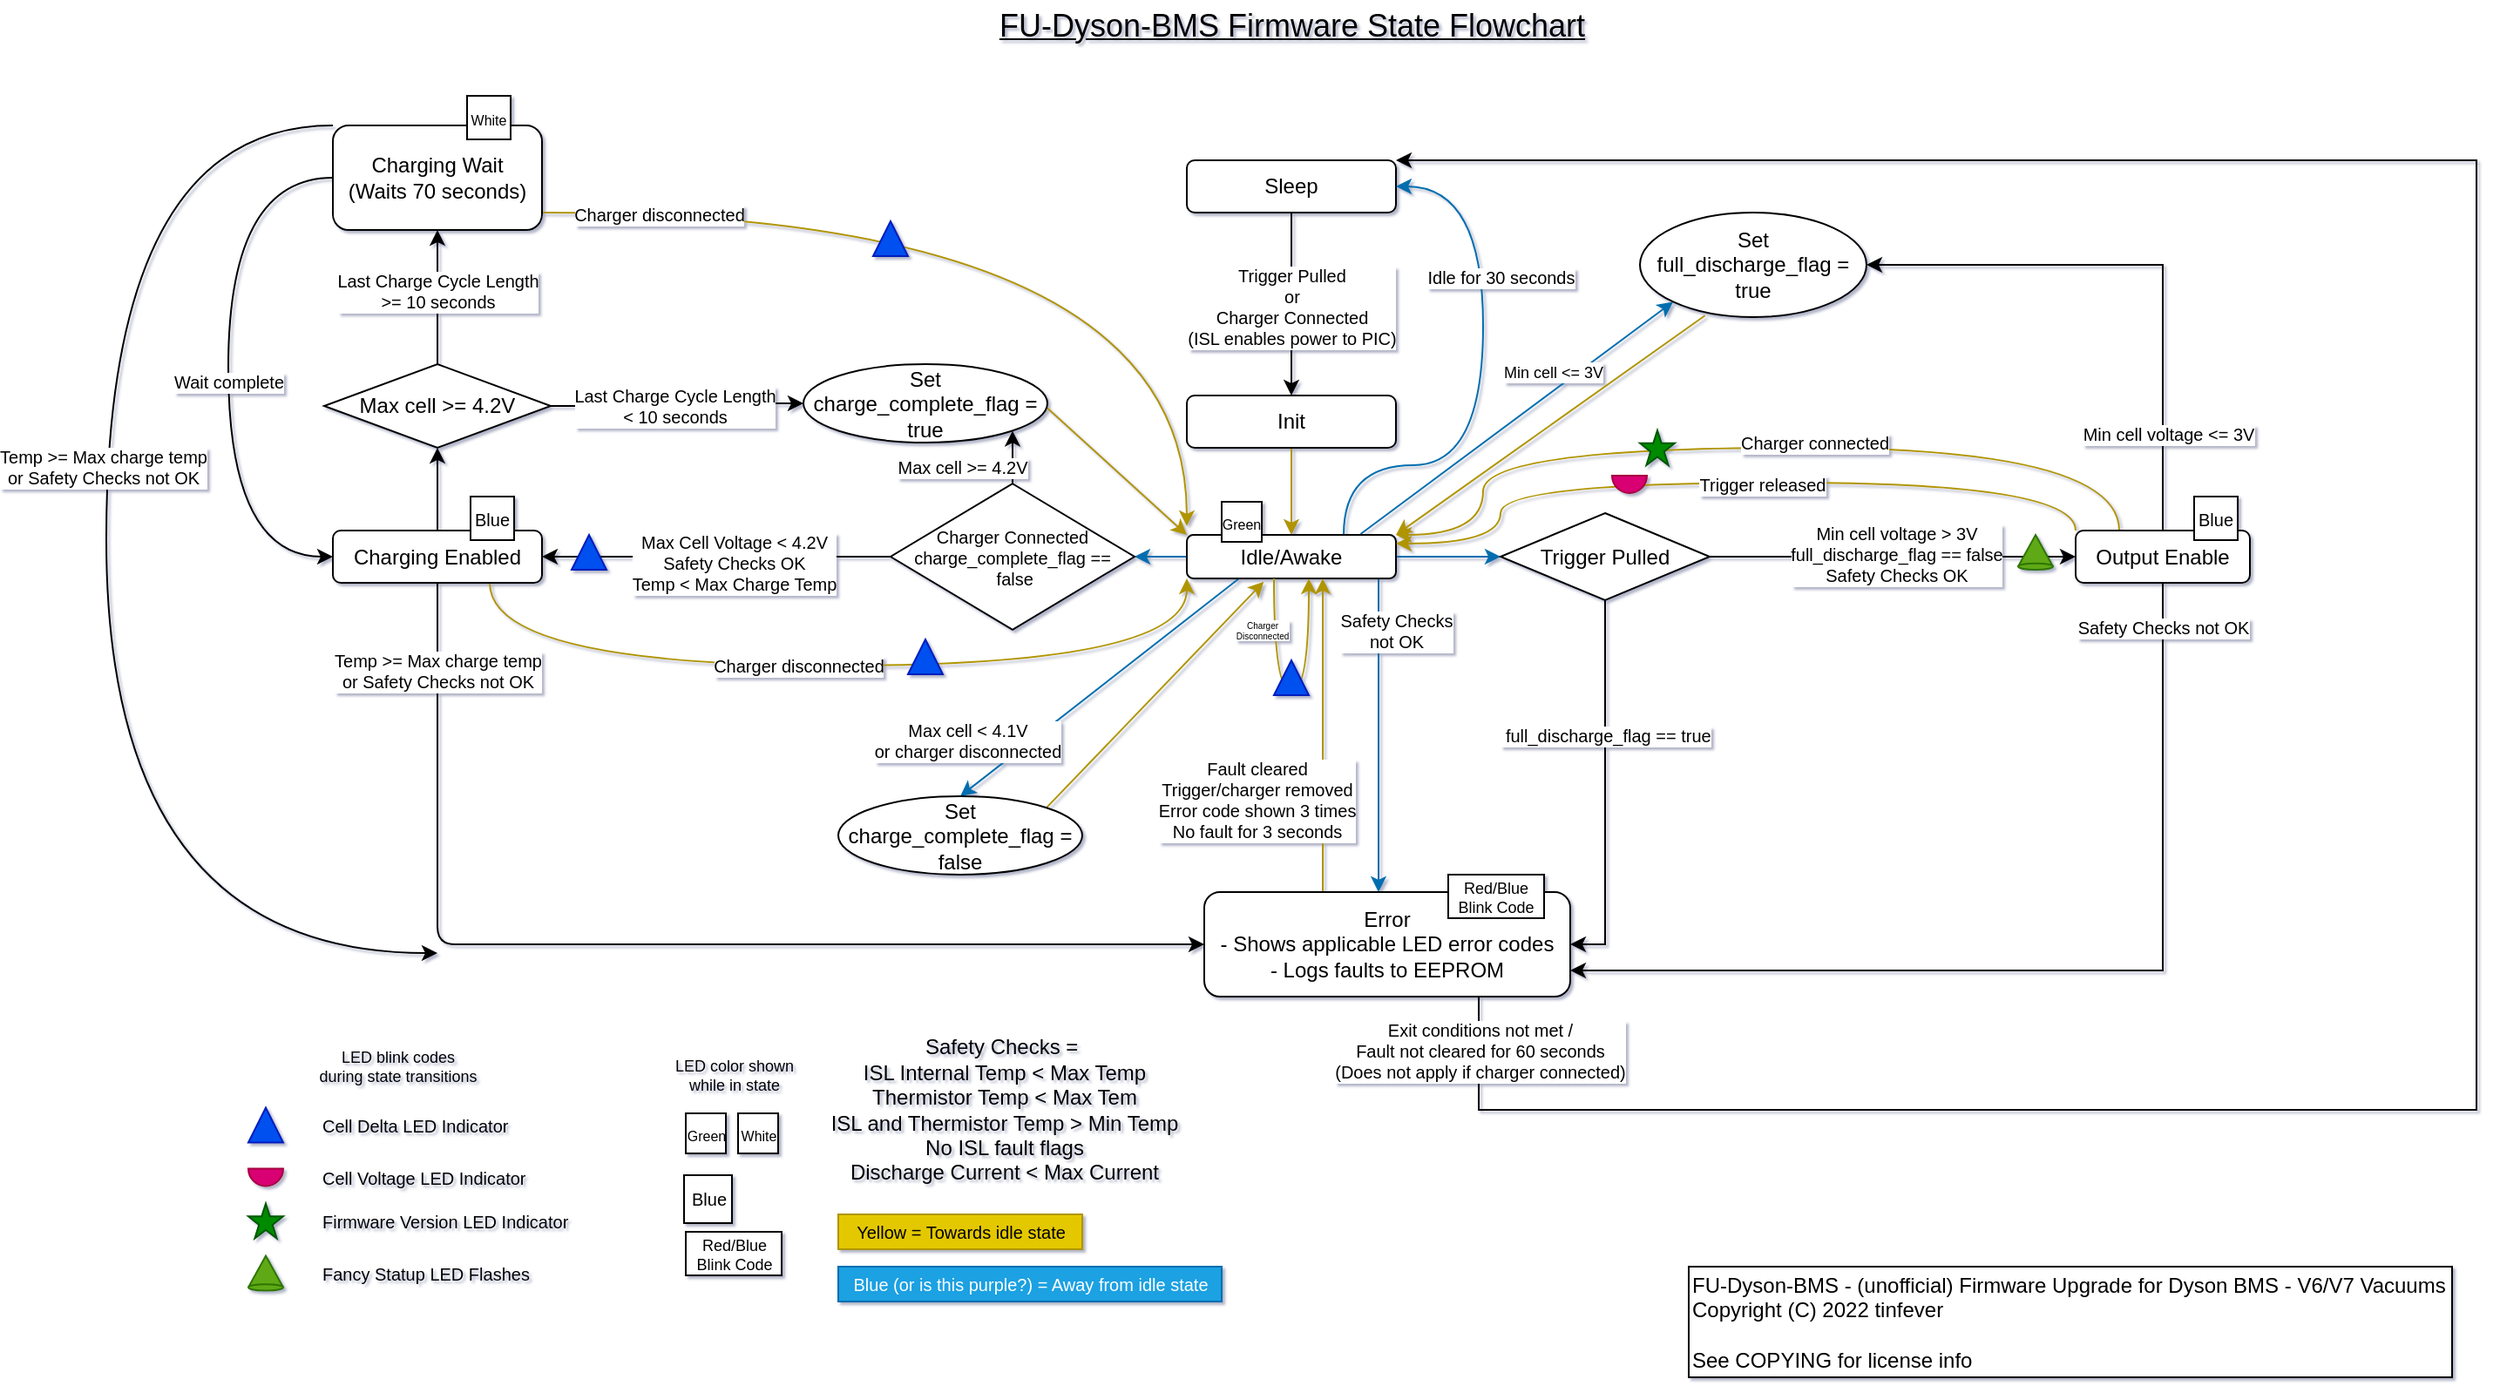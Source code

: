 <mxfile version="17.2.4" type="device"><diagram name="Page-1" id="74e2e168-ea6b-b213-b513-2b3c1d86103e"><mxGraphModel dx="652" dy="1408" grid="1" gridSize="10" guides="1" tooltips="1" connect="1" arrows="1" fold="1" page="1" pageScale="1" pageWidth="1100" pageHeight="850" background="none" math="0" shadow="1"><root><mxCell id="0"/><mxCell id="1" parent="0"/><mxCell id="6VzZ-lasgibqU1TQcuC9-6" style="edgeStyle=orthogonalEdgeStyle;rounded=0;orthogonalLoop=1;jettySize=auto;html=1;exitX=0.5;exitY=1;exitDx=0;exitDy=0;entryX=0.5;entryY=0;entryDx=0;entryDy=0;" parent="1" source="6VzZ-lasgibqU1TQcuC9-3" target="6VzZ-lasgibqU1TQcuC9-4" edge="1"><mxGeometry relative="1" as="geometry"/></mxCell><mxCell id="6VzZ-lasgibqU1TQcuC9-7" value="&lt;span style=&quot;font-size: 10px;&quot;&gt;Trigger Pulled&lt;/span&gt;&lt;br style=&quot;font-size: 10px;&quot;&gt;&lt;span style=&quot;font-size: 10px;&quot;&gt;or&lt;/span&gt;&lt;br style=&quot;font-size: 10px;&quot;&gt;&lt;span style=&quot;font-size: 10px;&quot;&gt;Charger Connected&lt;br style=&quot;font-size: 10px;&quot;&gt;(ISL enables power to PIC)&lt;br style=&quot;font-size: 10px;&quot;&gt;&lt;/span&gt;" style="edgeLabel;html=1;align=center;verticalAlign=middle;resizable=0;points=[];fontSize=10;" parent="6VzZ-lasgibqU1TQcuC9-6" vertex="1" connectable="0"><mxGeometry x="-0.215" y="-1" relative="1" as="geometry"><mxPoint x="1" y="13" as="offset"/></mxGeometry></mxCell><mxCell id="6VzZ-lasgibqU1TQcuC9-3" value="Sleep" style="rounded=1;whiteSpace=wrap;html=1;" parent="1" vertex="1"><mxGeometry x="1792" y="144" width="120" height="30" as="geometry"/></mxCell><mxCell id="6VzZ-lasgibqU1TQcuC9-8" style="edgeStyle=orthogonalEdgeStyle;rounded=0;orthogonalLoop=1;jettySize=auto;html=1;exitX=0.5;exitY=1;exitDx=0;exitDy=0;entryX=0.5;entryY=0;entryDx=0;entryDy=0;fillColor=#e3c800;strokeColor=#B09500;" parent="1" source="6VzZ-lasgibqU1TQcuC9-4" target="6VzZ-lasgibqU1TQcuC9-5" edge="1"><mxGeometry relative="1" as="geometry"/></mxCell><mxCell id="6VzZ-lasgibqU1TQcuC9-4" value="Init" style="rounded=1;whiteSpace=wrap;html=1;" parent="1" vertex="1"><mxGeometry x="1792" y="279" width="120" height="30" as="geometry"/></mxCell><mxCell id="6VzZ-lasgibqU1TQcuC9-10" style="edgeStyle=orthogonalEdgeStyle;rounded=0;orthogonalLoop=1;jettySize=auto;html=1;exitX=1;exitY=0.5;exitDx=0;exitDy=0;entryX=0;entryY=0.5;entryDx=0;entryDy=0;fillColor=#1ba1e2;strokeColor=#006EAF;" parent="1" source="6VzZ-lasgibqU1TQcuC9-5" target="6VzZ-lasgibqU1TQcuC9-9" edge="1"><mxGeometry relative="1" as="geometry"/></mxCell><mxCell id="6VzZ-lasgibqU1TQcuC9-22" style="edgeStyle=orthogonalEdgeStyle;rounded=0;orthogonalLoop=1;jettySize=auto;html=1;fillColor=#1ba1e2;strokeColor=#006EAF;" parent="1" source="6VzZ-lasgibqU1TQcuC9-5" target="6VzZ-lasgibqU1TQcuC9-13" edge="1"><mxGeometry relative="1" as="geometry"><Array as="points"><mxPoint x="1902" y="404"/><mxPoint x="1902" y="404"/></Array></mxGeometry></mxCell><mxCell id="6VzZ-lasgibqU1TQcuC9-23" value="Safety Checks&lt;br&gt;not OK" style="edgeLabel;html=1;align=center;verticalAlign=middle;resizable=0;points=[];fontSize=10;" parent="6VzZ-lasgibqU1TQcuC9-22" vertex="1" connectable="0"><mxGeometry x="-0.089" y="-2" relative="1" as="geometry"><mxPoint x="12" y="-52" as="offset"/></mxGeometry></mxCell><mxCell id="6VzZ-lasgibqU1TQcuC9-26" style="edgeStyle=orthogonalEdgeStyle;rounded=0;orthogonalLoop=1;jettySize=auto;html=1;exitX=0;exitY=0.5;exitDx=0;exitDy=0;entryX=1;entryY=0.5;entryDx=0;entryDy=0;fillColor=#1ba1e2;strokeColor=#006EAF;" parent="1" source="6VzZ-lasgibqU1TQcuC9-5" target="6VzZ-lasgibqU1TQcuC9-25" edge="1"><mxGeometry relative="1" as="geometry"/></mxCell><mxCell id="6VzZ-lasgibqU1TQcuC9-29" style="edgeStyle=orthogonalEdgeStyle;orthogonalLoop=1;jettySize=auto;html=1;exitX=0.75;exitY=0;exitDx=0;exitDy=0;entryX=1;entryY=0.5;entryDx=0;entryDy=0;curved=1;fillColor=#1ba1e2;strokeColor=#006EAF;" parent="1" source="6VzZ-lasgibqU1TQcuC9-5" target="6VzZ-lasgibqU1TQcuC9-3" edge="1"><mxGeometry relative="1" as="geometry"><Array as="points"><mxPoint x="1882" y="319"/><mxPoint x="1962" y="319"/><mxPoint x="1962" y="159"/></Array></mxGeometry></mxCell><mxCell id="6VzZ-lasgibqU1TQcuC9-35" value="Idle for 30 seconds" style="edgeLabel;html=1;align=center;verticalAlign=middle;resizable=0;points=[];fontSize=10;" parent="6VzZ-lasgibqU1TQcuC9-29" vertex="1" connectable="0"><mxGeometry x="-0.098" y="2" relative="1" as="geometry"><mxPoint x="12" y="-79" as="offset"/></mxGeometry></mxCell><mxCell id="6VzZ-lasgibqU1TQcuC9-36" style="orthogonalLoop=1;jettySize=auto;html=1;fontSize=10;rounded=0;exitX=0.25;exitY=1;exitDx=0;exitDy=0;entryX=0.5;entryY=0;entryDx=0;entryDy=0;fillColor=#1ba1e2;strokeColor=#006EAF;" parent="1" source="6VzZ-lasgibqU1TQcuC9-5" target="6VzZ-lasgibqU1TQcuC9-44" edge="1"><mxGeometry relative="1" as="geometry"><mxPoint x="1602" y="584" as="targetPoint"/></mxGeometry></mxCell><mxCell id="6VzZ-lasgibqU1TQcuC9-38" value="Max cell &amp;lt; 4.1V&lt;br&gt;or charger disconnected" style="edgeLabel;html=1;align=center;verticalAlign=middle;resizable=0;points=[];fontSize=10;rotation=0;" parent="6VzZ-lasgibqU1TQcuC9-36" vertex="1" connectable="0"><mxGeometry x="-0.63" y="-1" relative="1" as="geometry"><mxPoint x="-126" y="70" as="offset"/></mxGeometry></mxCell><mxCell id="6VzZ-lasgibqU1TQcuC9-40" style="orthogonalLoop=1;jettySize=auto;html=1;fontSize=12;exitX=0.831;exitY=-0.02;exitDx=0;exitDy=0;entryX=0;entryY=1;entryDx=0;entryDy=0;exitPerimeter=0;fillColor=#1ba1e2;strokeColor=#006EAF;" parent="1" source="6VzZ-lasgibqU1TQcuC9-5" target="6VzZ-lasgibqU1TQcuC9-39" edge="1"><mxGeometry relative="1" as="geometry"><mxPoint x="1992" y="309" as="sourcePoint"/></mxGeometry></mxCell><mxCell id="6VzZ-lasgibqU1TQcuC9-42" value="&lt;font style=&quot;font-size: 9px&quot;&gt;Min cell &amp;lt;= 3V&lt;/font&gt;" style="edgeLabel;html=1;align=center;verticalAlign=middle;resizable=0;points=[];fontSize=10;" parent="6VzZ-lasgibqU1TQcuC9-40" vertex="1" connectable="0"><mxGeometry x="-0.105" y="-2" relative="1" as="geometry"><mxPoint x="29" y="-36" as="offset"/></mxGeometry></mxCell><mxCell id="6VzZ-lasgibqU1TQcuC9-5" value="Idle/Awake" style="rounded=1;whiteSpace=wrap;html=1;" parent="1" vertex="1"><mxGeometry x="1792" y="359" width="120" height="25" as="geometry"/></mxCell><mxCell id="6VzZ-lasgibqU1TQcuC9-12" style="edgeStyle=orthogonalEdgeStyle;rounded=0;orthogonalLoop=1;jettySize=auto;html=1;exitX=1;exitY=0.5;exitDx=0;exitDy=0;entryX=0;entryY=0.5;entryDx=0;entryDy=0;" parent="1" source="6VzZ-lasgibqU1TQcuC9-9" target="6VzZ-lasgibqU1TQcuC9-11" edge="1"><mxGeometry relative="1" as="geometry"/></mxCell><mxCell id="6VzZ-lasgibqU1TQcuC9-16" value="Min cell voltage &amp;gt; 3V&lt;br style=&quot;font-size: 10px;&quot;&gt;full_discharge_flag == false&lt;br style=&quot;font-size: 10px;&quot;&gt;Safety Checks OK" style="edgeLabel;html=1;align=center;verticalAlign=middle;resizable=0;points=[];fontSize=10;" parent="6VzZ-lasgibqU1TQcuC9-12" vertex="1" connectable="0"><mxGeometry x="-0.161" y="1" relative="1" as="geometry"><mxPoint x="19" y="-1" as="offset"/></mxGeometry></mxCell><mxCell id="6VzZ-lasgibqU1TQcuC9-14" style="edgeStyle=orthogonalEdgeStyle;rounded=0;orthogonalLoop=1;jettySize=auto;html=1;exitX=0.5;exitY=1;exitDx=0;exitDy=0;entryX=1;entryY=0.5;entryDx=0;entryDy=0;" parent="1" source="6VzZ-lasgibqU1TQcuC9-9" target="6VzZ-lasgibqU1TQcuC9-13" edge="1"><mxGeometry relative="1" as="geometry"/></mxCell><mxCell id="6VzZ-lasgibqU1TQcuC9-15" value="&amp;nbsp;full_discharge_flag == true" style="edgeLabel;html=1;align=center;verticalAlign=middle;resizable=0;points=[];fontSize=10;" parent="6VzZ-lasgibqU1TQcuC9-14" vertex="1" connectable="0"><mxGeometry x="-0.53" y="-1" relative="1" as="geometry"><mxPoint x="1" y="26" as="offset"/></mxGeometry></mxCell><mxCell id="6VzZ-lasgibqU1TQcuC9-9" value="Trigger Pulled" style="rhombus;whiteSpace=wrap;html=1;" parent="1" vertex="1"><mxGeometry x="1972" y="346.5" width="120" height="50" as="geometry"/></mxCell><mxCell id="6VzZ-lasgibqU1TQcuC9-77" style="edgeStyle=orthogonalEdgeStyle;orthogonalLoop=1;jettySize=auto;html=1;exitX=0.5;exitY=0;exitDx=0;exitDy=0;entryX=1;entryY=0.5;entryDx=0;entryDy=0;fontSize=10;elbow=vertical;rounded=0;" parent="1" source="6VzZ-lasgibqU1TQcuC9-11" target="6VzZ-lasgibqU1TQcuC9-39" edge="1"><mxGeometry relative="1" as="geometry"/></mxCell><mxCell id="6VzZ-lasgibqU1TQcuC9-78" value="Min cell voltage &amp;lt;= 3V" style="edgeLabel;html=1;align=center;verticalAlign=middle;resizable=0;points=[];fontSize=10;" parent="6VzZ-lasgibqU1TQcuC9-77" vertex="1" connectable="0"><mxGeometry x="-0.441" y="1" relative="1" as="geometry"><mxPoint x="4" y="34" as="offset"/></mxGeometry></mxCell><mxCell id="6VzZ-lasgibqU1TQcuC9-80" style="edgeStyle=orthogonalEdgeStyle;orthogonalLoop=1;jettySize=auto;html=1;exitX=0;exitY=0;exitDx=0;exitDy=0;fontSize=10;elbow=vertical;curved=1;fillColor=#e3c800;strokeColor=#B09500;" parent="1" source="6VzZ-lasgibqU1TQcuC9-11" target="6VzZ-lasgibqU1TQcuC9-5" edge="1"><mxGeometry relative="1" as="geometry"><mxPoint x="1922" y="359" as="targetPoint"/><Array as="points"><mxPoint x="2302" y="329"/><mxPoint x="1972" y="329"/><mxPoint x="1972" y="364"/></Array></mxGeometry></mxCell><mxCell id="6VzZ-lasgibqU1TQcuC9-81" value="Trigger released&lt;br&gt;" style="edgeLabel;html=1;align=center;verticalAlign=middle;resizable=0;points=[];fontSize=10;" parent="6VzZ-lasgibqU1TQcuC9-80" vertex="1" connectable="0"><mxGeometry x="-0.074" relative="1" as="geometry"><mxPoint x="2" y="1" as="offset"/></mxGeometry></mxCell><mxCell id="6VzZ-lasgibqU1TQcuC9-82" style="edgeStyle=orthogonalEdgeStyle;orthogonalLoop=1;jettySize=auto;html=1;exitX=0.5;exitY=1;exitDx=0;exitDy=0;entryX=1;entryY=0.75;entryDx=0;entryDy=0;fontSize=10;elbow=vertical;rounded=0;" parent="1" source="6VzZ-lasgibqU1TQcuC9-11" target="6VzZ-lasgibqU1TQcuC9-13" edge="1"><mxGeometry relative="1" as="geometry"/></mxCell><mxCell id="6VzZ-lasgibqU1TQcuC9-83" value="Safety Checks not OK" style="edgeLabel;html=1;align=center;verticalAlign=middle;resizable=0;points=[];fontSize=10;" parent="6VzZ-lasgibqU1TQcuC9-82" vertex="1" connectable="0"><mxGeometry x="-0.804" y="-2" relative="1" as="geometry"><mxPoint x="2" y="-30" as="offset"/></mxGeometry></mxCell><mxCell id="6VzZ-lasgibqU1TQcuC9-131" style="edgeStyle=orthogonalEdgeStyle;curved=1;orthogonalLoop=1;jettySize=auto;html=1;exitX=0.25;exitY=0;exitDx=0;exitDy=0;entryX=1;entryY=0;entryDx=0;entryDy=0;fontSize=10;elbow=vertical;fillColor=#e3c800;strokeColor=#B09500;" parent="1" source="6VzZ-lasgibqU1TQcuC9-11" target="6VzZ-lasgibqU1TQcuC9-5" edge="1"><mxGeometry relative="1" as="geometry"><Array as="points"><mxPoint x="2327" y="309"/><mxPoint x="1962" y="309"/><mxPoint x="1962" y="359"/></Array></mxGeometry></mxCell><mxCell id="6VzZ-lasgibqU1TQcuC9-132" value="Charger connected" style="edgeLabel;html=1;align=center;verticalAlign=middle;resizable=0;points=[];fontSize=10;" parent="6VzZ-lasgibqU1TQcuC9-131" vertex="1" connectable="0"><mxGeometry x="-0.21" relative="1" as="geometry"><mxPoint x="-20" y="-3" as="offset"/></mxGeometry></mxCell><mxCell id="6VzZ-lasgibqU1TQcuC9-11" value="Output Enable" style="rounded=1;whiteSpace=wrap;html=1;" parent="1" vertex="1"><mxGeometry x="2302" y="356.5" width="100" height="30" as="geometry"/></mxCell><mxCell id="6VzZ-lasgibqU1TQcuC9-84" style="edgeStyle=orthogonalEdgeStyle;rounded=0;orthogonalLoop=1;jettySize=auto;html=1;exitX=0.25;exitY=0;exitDx=0;exitDy=0;fontSize=10;elbow=vertical;fillColor=#e3c800;strokeColor=#B09500;" parent="1" source="6VzZ-lasgibqU1TQcuC9-13" target="6VzZ-lasgibqU1TQcuC9-5" edge="1"><mxGeometry relative="1" as="geometry"><Array as="points"><mxPoint x="1870" y="429"/><mxPoint x="1870" y="429"/></Array></mxGeometry></mxCell><mxCell id="6VzZ-lasgibqU1TQcuC9-85" value="Fault cleared&lt;br&gt;Trigger/charger removed&lt;br&gt;Error code shown 3 times&lt;br&gt;No fault for 3 seconds" style="edgeLabel;html=1;align=center;verticalAlign=middle;resizable=0;points=[];fontSize=10;" parent="6VzZ-lasgibqU1TQcuC9-84" vertex="1" connectable="0"><mxGeometry x="-0.139" y="2" relative="1" as="geometry"><mxPoint x="-36" y="15" as="offset"/></mxGeometry></mxCell><mxCell id="6VzZ-lasgibqU1TQcuC9-86" style="edgeStyle=orthogonalEdgeStyle;orthogonalLoop=1;jettySize=auto;html=1;exitX=0.75;exitY=1;exitDx=0;exitDy=0;entryX=1;entryY=0;entryDx=0;entryDy=0;fontSize=10;elbow=vertical;rounded=0;" parent="1" source="6VzZ-lasgibqU1TQcuC9-13" target="6VzZ-lasgibqU1TQcuC9-3" edge="1"><mxGeometry relative="1" as="geometry"><Array as="points"><mxPoint x="1960" y="689"/><mxPoint x="2532" y="689"/><mxPoint x="2532" y="144"/></Array></mxGeometry></mxCell><mxCell id="6VzZ-lasgibqU1TQcuC9-87" value="Exit conditions not met /&lt;br&gt;Fault not cleared for 60 seconds&lt;br&gt;(Does not apply if charger connected)" style="edgeLabel;html=1;align=center;verticalAlign=middle;resizable=0;points=[];fontSize=10;" parent="6VzZ-lasgibqU1TQcuC9-86" vertex="1" connectable="0"><mxGeometry x="-0.952" relative="1" as="geometry"><mxPoint y="-13" as="offset"/></mxGeometry></mxCell><mxCell id="6VzZ-lasgibqU1TQcuC9-13" value="Error&lt;br&gt;- Shows applicable LED error codes&lt;br&gt;- Logs faults to EEPROM" style="rounded=1;whiteSpace=wrap;html=1;" parent="1" vertex="1"><mxGeometry x="1802" y="564" width="210" height="60" as="geometry"/></mxCell><mxCell id="6VzZ-lasgibqU1TQcuC9-17" value="Safety Checks =&amp;nbsp;&lt;br&gt;ISL Internal Temp &amp;lt; Max Temp&lt;br&gt;Thermistor Temp &amp;lt; Max Tem&lt;br&gt;ISL and Thermistor Temp &amp;gt; Min Temp&lt;br&gt;No ISL fault flags&lt;br&gt;Discharge Current &amp;lt; Max Current" style="text;html=1;align=center;verticalAlign=middle;resizable=0;points=[];autosize=1;strokeColor=none;fillColor=none;" parent="1" vertex="1"><mxGeometry x="1582" y="644" width="210" height="90" as="geometry"/></mxCell><mxCell id="6VzZ-lasgibqU1TQcuC9-46" style="edgeStyle=orthogonalEdgeStyle;orthogonalLoop=1;jettySize=auto;html=1;exitX=0.5;exitY=1;exitDx=0;exitDy=0;entryX=0;entryY=0.5;entryDx=0;entryDy=0;fontSize=10;" parent="1" source="6VzZ-lasgibqU1TQcuC9-19" target="6VzZ-lasgibqU1TQcuC9-13" edge="1"><mxGeometry relative="1" as="geometry"/></mxCell><mxCell id="6VzZ-lasgibqU1TQcuC9-47" value="Temp &amp;gt;= Max charge temp&lt;br&gt;or Safety Checks not OK" style="edgeLabel;html=1;align=center;verticalAlign=middle;resizable=0;points=[];fontSize=10;" parent="6VzZ-lasgibqU1TQcuC9-46" vertex="1" connectable="0"><mxGeometry x="-0.777" y="-4" relative="1" as="geometry"><mxPoint x="4" y="-22" as="offset"/></mxGeometry></mxCell><mxCell id="6VzZ-lasgibqU1TQcuC9-54" style="edgeStyle=orthogonalEdgeStyle;orthogonalLoop=1;jettySize=auto;html=1;exitX=0.5;exitY=0;exitDx=0;exitDy=0;entryX=0.5;entryY=1;entryDx=0;entryDy=0;fontSize=12;" parent="1" source="6VzZ-lasgibqU1TQcuC9-19" target="6VzZ-lasgibqU1TQcuC9-53" edge="1"><mxGeometry relative="1" as="geometry"/></mxCell><mxCell id="6VzZ-lasgibqU1TQcuC9-70" style="edgeStyle=orthogonalEdgeStyle;orthogonalLoop=1;jettySize=auto;html=1;exitX=0.75;exitY=1;exitDx=0;exitDy=0;entryX=0;entryY=1;entryDx=0;entryDy=0;fontSize=10;elbow=vertical;curved=1;fillColor=#e3c800;strokeColor=#B09500;" parent="1" source="6VzZ-lasgibqU1TQcuC9-19" target="6VzZ-lasgibqU1TQcuC9-5" edge="1"><mxGeometry relative="1" as="geometry"><Array as="points"><mxPoint x="1392" y="434"/><mxPoint x="1792" y="434"/></Array></mxGeometry></mxCell><mxCell id="6VzZ-lasgibqU1TQcuC9-71" value="Charger disconnected" style="edgeLabel;html=1;align=center;verticalAlign=middle;resizable=0;points=[];fontSize=10;" parent="6VzZ-lasgibqU1TQcuC9-70" vertex="1" connectable="0"><mxGeometry x="-0.099" relative="1" as="geometry"><mxPoint as="offset"/></mxGeometry></mxCell><mxCell id="6VzZ-lasgibqU1TQcuC9-19" value="Charging Enabled" style="rounded=1;whiteSpace=wrap;html=1;" parent="1" vertex="1"><mxGeometry x="1302" y="356.5" width="120" height="30" as="geometry"/></mxCell><mxCell id="6VzZ-lasgibqU1TQcuC9-27" style="edgeStyle=orthogonalEdgeStyle;rounded=0;orthogonalLoop=1;jettySize=auto;html=1;exitX=0;exitY=0.5;exitDx=0;exitDy=0;entryX=1;entryY=0.5;entryDx=0;entryDy=0;" parent="1" source="6VzZ-lasgibqU1TQcuC9-25" target="6VzZ-lasgibqU1TQcuC9-19" edge="1"><mxGeometry relative="1" as="geometry"/></mxCell><mxCell id="6VzZ-lasgibqU1TQcuC9-28" value="Max Cell Voltage &amp;lt; 4.2V&lt;br style=&quot;font-size: 10px;&quot;&gt;Safety Checks OK&lt;br style=&quot;font-size: 10px;&quot;&gt;Temp &amp;lt; Max Charge Temp" style="edgeLabel;html=1;align=center;verticalAlign=middle;resizable=0;points=[];fontSize=10;" parent="6VzZ-lasgibqU1TQcuC9-27" vertex="1" connectable="0"><mxGeometry x="-0.06" y="2" relative="1" as="geometry"><mxPoint x="4" y="1" as="offset"/></mxGeometry></mxCell><mxCell id="6VzZ-lasgibqU1TQcuC9-66" style="edgeStyle=orthogonalEdgeStyle;rounded=0;orthogonalLoop=1;jettySize=auto;html=1;exitX=0.5;exitY=0;exitDx=0;exitDy=0;fontSize=10;elbow=vertical;" parent="1" source="6VzZ-lasgibqU1TQcuC9-25" target="6VzZ-lasgibqU1TQcuC9-31" edge="1"><mxGeometry relative="1" as="geometry"><Array as="points"><mxPoint x="1692" y="304"/><mxPoint x="1632" y="304"/></Array></mxGeometry></mxCell><mxCell id="6VzZ-lasgibqU1TQcuC9-67" value="&lt;font style=&quot;font-size: 10px&quot;&gt;Max cell &amp;gt;= 4.2V&lt;/font&gt;" style="edgeLabel;html=1;align=center;verticalAlign=middle;resizable=0;points=[];fontSize=10;" parent="6VzZ-lasgibqU1TQcuC9-66" vertex="1" connectable="0"><mxGeometry x="-0.839" relative="1" as="geometry"><mxPoint x="-29" y="-7" as="offset"/></mxGeometry></mxCell><mxCell id="6VzZ-lasgibqU1TQcuC9-25" value="Charger Connected&#10;charge_complete_flag ==&#10; false" style="rhombus;whiteSpace=wrap;fontSize=10;verticalAlign=middle;" parent="1" vertex="1"><mxGeometry x="1622" y="329.63" width="140" height="83.75" as="geometry"/></mxCell><mxCell id="6VzZ-lasgibqU1TQcuC9-33" style="orthogonalLoop=1;jettySize=auto;html=1;exitX=1;exitY=0;exitDx=0;exitDy=0;entryX=0;entryY=0;entryDx=0;entryDy=0;rounded=0;fillColor=#e3c800;strokeColor=#B09500;" parent="1" source="6VzZ-lasgibqU1TQcuC9-31" target="6VzZ-lasgibqU1TQcuC9-5" edge="1"><mxGeometry relative="1" as="geometry"/></mxCell><mxCell id="6VzZ-lasgibqU1TQcuC9-31" value="Set charge_complete_flag = true" style="ellipse;whiteSpace=wrap;html=1;" parent="1" vertex="1"><mxGeometry x="1572" y="261" width="140" height="45" as="geometry"/></mxCell><mxCell id="6VzZ-lasgibqU1TQcuC9-41" style="edgeStyle=none;orthogonalLoop=1;jettySize=auto;html=1;exitX=0.287;exitY=0.985;exitDx=0;exitDy=0;fontSize=12;exitPerimeter=0;entryX=1;entryY=0;entryDx=0;entryDy=0;fillColor=#e3c800;strokeColor=#B09500;" parent="1" source="6VzZ-lasgibqU1TQcuC9-39" target="6VzZ-lasgibqU1TQcuC9-5" edge="1"><mxGeometry relative="1" as="geometry"><mxPoint x="2012" y="319" as="targetPoint"/></mxGeometry></mxCell><mxCell id="6VzZ-lasgibqU1TQcuC9-39" value="Set&lt;br style=&quot;font-size: 12px;&quot;&gt;full_discharge_flag = true" style="ellipse;whiteSpace=wrap;html=1;fontSize=12;" parent="1" vertex="1"><mxGeometry x="2052" y="174" width="130" height="60" as="geometry"/></mxCell><mxCell id="6VzZ-lasgibqU1TQcuC9-45" style="edgeStyle=none;orthogonalLoop=1;jettySize=auto;html=1;exitX=1;exitY=0;exitDx=0;exitDy=0;entryX=0.368;entryY=1.073;entryDx=0;entryDy=0;entryPerimeter=0;fontSize=12;fillColor=#e3c800;strokeColor=#B09500;" parent="1" source="6VzZ-lasgibqU1TQcuC9-44" target="6VzZ-lasgibqU1TQcuC9-5" edge="1"><mxGeometry relative="1" as="geometry"/></mxCell><mxCell id="6VzZ-lasgibqU1TQcuC9-44" value="Set charge_complete_flag = false" style="ellipse;whiteSpace=wrap;html=1;" parent="1" vertex="1"><mxGeometry x="1592" y="509" width="140" height="45" as="geometry"/></mxCell><mxCell id="6VzZ-lasgibqU1TQcuC9-59" style="edgeStyle=orthogonalEdgeStyle;curved=1;orthogonalLoop=1;jettySize=auto;html=1;exitX=0;exitY=0.5;exitDx=0;exitDy=0;entryX=0;entryY=0.5;entryDx=0;entryDy=0;fontSize=12;" parent="1" source="6VzZ-lasgibqU1TQcuC9-52" target="6VzZ-lasgibqU1TQcuC9-19" edge="1"><mxGeometry relative="1" as="geometry"><Array as="points"><mxPoint x="1242" y="154"/><mxPoint x="1242" y="372"/></Array></mxGeometry></mxCell><mxCell id="6VzZ-lasgibqU1TQcuC9-60" value="Wait complete" style="edgeLabel;html=1;align=center;verticalAlign=middle;resizable=0;points=[];fontSize=10;" parent="6VzZ-lasgibqU1TQcuC9-59" vertex="1" connectable="0"><mxGeometry x="0.156" relative="1" as="geometry"><mxPoint y="-18" as="offset"/></mxGeometry></mxCell><mxCell id="6VzZ-lasgibqU1TQcuC9-73" style="edgeStyle=orthogonalEdgeStyle;curved=1;orthogonalLoop=1;jettySize=auto;html=1;fontSize=10;elbow=vertical;fillColor=#e3c800;strokeColor=#B09500;" parent="1" source="6VzZ-lasgibqU1TQcuC9-52" edge="1"><mxGeometry relative="1" as="geometry"><mxPoint x="1792" y="354" as="targetPoint"/><Array as="points"><mxPoint x="1792" y="174"/></Array></mxGeometry></mxCell><mxCell id="6VzZ-lasgibqU1TQcuC9-74" value="Charger disconnected" style="edgeLabel;html=1;align=center;verticalAlign=middle;resizable=0;points=[];fontSize=10;" parent="6VzZ-lasgibqU1TQcuC9-73" vertex="1" connectable="0"><mxGeometry x="-0.757" y="-1" relative="1" as="geometry"><mxPoint as="offset"/></mxGeometry></mxCell><mxCell id="6VzZ-lasgibqU1TQcuC9-75" style="edgeStyle=orthogonalEdgeStyle;curved=1;orthogonalLoop=1;jettySize=auto;html=1;exitX=0;exitY=0;exitDx=0;exitDy=0;fontSize=10;elbow=vertical;" parent="1" source="6VzZ-lasgibqU1TQcuC9-52" edge="1"><mxGeometry relative="1" as="geometry"><mxPoint x="1362" y="599" as="targetPoint"/><Array as="points"><mxPoint x="1172" y="124"/><mxPoint x="1172" y="599"/></Array></mxGeometry></mxCell><mxCell id="6VzZ-lasgibqU1TQcuC9-76" value="Temp &amp;gt;= Max charge temp&lt;br&gt;or Safety Checks not OK" style="edgeLabel;html=1;align=center;verticalAlign=middle;resizable=0;points=[];fontSize=10;" parent="6VzZ-lasgibqU1TQcuC9-75" vertex="1" connectable="0"><mxGeometry x="-0.004" y="-2" relative="1" as="geometry"><mxPoint y="-70" as="offset"/></mxGeometry></mxCell><mxCell id="6VzZ-lasgibqU1TQcuC9-52" value="Charging Wait&lt;br&gt;(Waits 70 seconds)" style="rounded=1;whiteSpace=wrap;html=1;fontSize=12;" parent="1" vertex="1"><mxGeometry x="1302" y="124" width="120" height="60" as="geometry"/></mxCell><mxCell id="6VzZ-lasgibqU1TQcuC9-55" style="edgeStyle=orthogonalEdgeStyle;orthogonalLoop=1;jettySize=auto;html=1;exitX=0.5;exitY=0;exitDx=0;exitDy=0;entryX=0.5;entryY=1;entryDx=0;entryDy=0;fontSize=12;" parent="1" source="6VzZ-lasgibqU1TQcuC9-53" target="6VzZ-lasgibqU1TQcuC9-52" edge="1"><mxGeometry relative="1" as="geometry"/></mxCell><mxCell id="6VzZ-lasgibqU1TQcuC9-56" value="Last Charge Cycle Length &lt;br style=&quot;font-size: 10px;&quot;&gt;&amp;gt;= 10 seconds" style="edgeLabel;html=1;align=center;verticalAlign=middle;resizable=0;points=[];fontSize=10;" parent="6VzZ-lasgibqU1TQcuC9-55" vertex="1" connectable="0"><mxGeometry x="0.371" y="1" relative="1" as="geometry"><mxPoint x="1" y="11" as="offset"/></mxGeometry></mxCell><mxCell id="6VzZ-lasgibqU1TQcuC9-68" style="edgeStyle=orthogonalEdgeStyle;rounded=0;orthogonalLoop=1;jettySize=auto;html=1;exitX=1;exitY=0.5;exitDx=0;exitDy=0;entryX=0;entryY=0.5;entryDx=0;entryDy=0;fontSize=10;elbow=vertical;" parent="1" source="6VzZ-lasgibqU1TQcuC9-53" target="6VzZ-lasgibqU1TQcuC9-31" edge="1"><mxGeometry relative="1" as="geometry"/></mxCell><mxCell id="6VzZ-lasgibqU1TQcuC9-69" value="Last Charge Cycle Length&lt;br&gt;&amp;lt; 10 seconds" style="edgeLabel;html=1;align=center;verticalAlign=middle;resizable=0;points=[];fontSize=10;" parent="6VzZ-lasgibqU1TQcuC9-68" vertex="1" connectable="0"><mxGeometry x="-0.451" y="1" relative="1" as="geometry"><mxPoint x="31" y="1" as="offset"/></mxGeometry></mxCell><mxCell id="6VzZ-lasgibqU1TQcuC9-53" value="Max cell &amp;gt;= 4.2V" style="rhombus;whiteSpace=wrap;html=1;fontSize=12;" parent="1" vertex="1"><mxGeometry x="1297" y="261" width="130" height="48" as="geometry"/></mxCell><mxCell id="6VzZ-lasgibqU1TQcuC9-88" value="Yellow = Towards idle state" style="text;html=1;align=center;verticalAlign=middle;resizable=0;points=[];autosize=1;strokeColor=#B09500;fillColor=#e3c800;fontSize=10;fontColor=#000000;" parent="1" vertex="1"><mxGeometry x="1592" y="749" width="140" height="20" as="geometry"/></mxCell><mxCell id="6VzZ-lasgibqU1TQcuC9-89" value="Blue (or is this purple?) = Away from idle state" style="text;html=1;align=center;verticalAlign=middle;resizable=0;points=[];autosize=1;strokeColor=#006EAF;fillColor=#1ba1e2;fontSize=10;fontColor=#ffffff;" parent="1" vertex="1"><mxGeometry x="1592" y="779" width="220" height="20" as="geometry"/></mxCell><mxCell id="6VzZ-lasgibqU1TQcuC9-90" value="" style="verticalLabelPosition=bottom;verticalAlign=top;html=1;shape=mxgraph.basic.acute_triangle;dx=0.5;fontSize=10;fillColor=#0050ef;fontColor=#ffffff;strokeColor=#001DBC;" parent="1" vertex="1"><mxGeometry x="1253.5" y="687.75" width="20" height="20" as="geometry"/></mxCell><mxCell id="6VzZ-lasgibqU1TQcuC9-94" value="" style="verticalLabelPosition=bottom;verticalAlign=top;html=1;shape=mxgraph.basic.half_circle;fontSize=10;fillColor=#d80073;fontColor=#ffffff;strokeColor=#A50040;" parent="1" vertex="1"><mxGeometry x="1253.5" y="722.75" width="20" height="10" as="geometry"/></mxCell><mxCell id="6VzZ-lasgibqU1TQcuC9-99" value="" style="verticalLabelPosition=bottom;verticalAlign=top;html=1;shape=mxgraph.basic.star;fontSize=10;fillColor=#008a00;fontColor=#ffffff;strokeColor=#005700;" parent="1" vertex="1"><mxGeometry x="1253.5" y="742.75" width="20" height="20" as="geometry"/></mxCell><mxCell id="6VzZ-lasgibqU1TQcuC9-100" value="" style="verticalLabelPosition=bottom;verticalAlign=top;html=1;shape=mxgraph.basic.cone;fontSize=10;fillColor=#60a917;fontColor=#ffffff;strokeColor=#2D7600;" parent="1" vertex="1"><mxGeometry x="1253.5" y="772.75" width="20" height="20" as="geometry"/></mxCell><mxCell id="6VzZ-lasgibqU1TQcuC9-104" value="Cell Delta LED Indicator" style="text;html=1;align=left;verticalAlign=middle;resizable=0;points=[];autosize=1;strokeColor=none;fillColor=none;fontSize=10;" parent="1" vertex="1"><mxGeometry x="1293.5" y="687.75" width="120" height="20" as="geometry"/></mxCell><mxCell id="6VzZ-lasgibqU1TQcuC9-105" value="Cell Voltage LED Indicator&lt;br&gt;" style="text;html=1;align=left;verticalAlign=middle;resizable=0;points=[];autosize=1;strokeColor=none;fillColor=none;fontSize=10;" parent="1" vertex="1"><mxGeometry x="1293.5" y="717.75" width="130" height="20" as="geometry"/></mxCell><mxCell id="6VzZ-lasgibqU1TQcuC9-107" value="" style="verticalLabelPosition=bottom;verticalAlign=top;html=1;shape=mxgraph.basic.acute_triangle;dx=0.5;fontSize=10;fillColor=#0050ef;fontColor=#ffffff;strokeColor=#001DBC;" parent="1" vertex="1"><mxGeometry x="1439" y="359" width="20" height="20" as="geometry"/></mxCell><mxCell id="6VzZ-lasgibqU1TQcuC9-108" value="&lt;font style=&quot;font-size: 8px&quot;&gt;Green&lt;/font&gt;" style="whiteSpace=wrap;html=1;aspect=fixed;fontSize=10;" parent="1" vertex="1"><mxGeometry x="1504.5" y="691" width="23" height="23" as="geometry"/></mxCell><mxCell id="6VzZ-lasgibqU1TQcuC9-110" value="Blue" style="whiteSpace=wrap;html=1;aspect=fixed;fontSize=10;" parent="1" vertex="1"><mxGeometry x="1503.5" y="726.5" width="27.5" height="27.5" as="geometry"/></mxCell><mxCell id="6VzZ-lasgibqU1TQcuC9-111" value="&lt;font style=&quot;font-size: 8px&quot;&gt;White&lt;/font&gt;" style="whiteSpace=wrap;html=1;aspect=fixed;fontSize=10;" parent="1" vertex="1"><mxGeometry x="1534.5" y="691" width="23" height="23" as="geometry"/></mxCell><mxCell id="6VzZ-lasgibqU1TQcuC9-113" value="&lt;font style=&quot;font-size: 8px&quot;&gt;Green&lt;/font&gt;" style="whiteSpace=wrap;html=1;aspect=fixed;fontSize=10;" parent="1" vertex="1"><mxGeometry x="1812" y="340" width="23" height="23" as="geometry"/></mxCell><mxCell id="6VzZ-lasgibqU1TQcuC9-114" value="" style="verticalLabelPosition=bottom;verticalAlign=top;html=1;shape=mxgraph.basic.acute_triangle;dx=0.5;fontSize=10;fillColor=#0050ef;fontColor=#ffffff;strokeColor=#001DBC;" parent="1" vertex="1"><mxGeometry x="1612" y="179" width="20" height="20" as="geometry"/></mxCell><mxCell id="6VzZ-lasgibqU1TQcuC9-115" value="" style="verticalLabelPosition=bottom;verticalAlign=top;html=1;shape=mxgraph.basic.acute_triangle;dx=0.5;fontSize=10;fillColor=#0050ef;fontColor=#ffffff;strokeColor=#001DBC;" parent="1" vertex="1"><mxGeometry x="1632" y="419" width="20" height="20" as="geometry"/></mxCell><mxCell id="6VzZ-lasgibqU1TQcuC9-116" style="edgeStyle=orthogonalEdgeStyle;orthogonalLoop=1;jettySize=auto;html=1;fontSize=8;elbow=vertical;curved=1;fillColor=#e3c800;strokeColor=#B09500;" parent="1" source="6VzZ-lasgibqU1TQcuC9-5" target="6VzZ-lasgibqU1TQcuC9-5" edge="1"><mxGeometry relative="1" as="geometry"><Array as="points"><mxPoint x="1842" y="449"/><mxPoint x="1862" y="449"/></Array></mxGeometry></mxCell><mxCell id="6VzZ-lasgibqU1TQcuC9-118" value="Charger&lt;br&gt;Disconnected" style="edgeLabel;html=1;align=center;verticalAlign=middle;resizable=0;points=[];fontSize=5;" parent="6VzZ-lasgibqU1TQcuC9-116" vertex="1" connectable="0"><mxGeometry x="-0.493" y="2" relative="1" as="geometry"><mxPoint x="-9" y="-9" as="offset"/></mxGeometry></mxCell><mxCell id="6VzZ-lasgibqU1TQcuC9-119" value="" style="verticalLabelPosition=bottom;verticalAlign=top;html=1;shape=mxgraph.basic.acute_triangle;dx=0.5;fontSize=10;fillColor=#0050ef;fontColor=#ffffff;strokeColor=#001DBC;" parent="1" vertex="1"><mxGeometry x="1842" y="431" width="20" height="20" as="geometry"/></mxCell><mxCell id="6VzZ-lasgibqU1TQcuC9-122" value="Blue" style="whiteSpace=wrap;html=1;aspect=fixed;fontSize=10;" parent="1" vertex="1"><mxGeometry x="1381" y="337" width="25" height="25" as="geometry"/></mxCell><mxCell id="6VzZ-lasgibqU1TQcuC9-123" value="&lt;font style=&quot;font-size: 8px&quot;&gt;White&lt;/font&gt;" style="whiteSpace=wrap;html=1;aspect=fixed;fontSize=10;" parent="1" vertex="1"><mxGeometry x="1379" y="107" width="25" height="25" as="geometry"/></mxCell><mxCell id="6VzZ-lasgibqU1TQcuC9-124" value="Blue" style="whiteSpace=wrap;html=1;aspect=fixed;fontSize=10;" parent="1" vertex="1"><mxGeometry x="2370" y="337" width="25" height="25" as="geometry"/></mxCell><mxCell id="6VzZ-lasgibqU1TQcuC9-127" value="Fancy Statup LED Flashes" style="text;html=1;align=left;verticalAlign=middle;resizable=0;points=[];autosize=1;strokeColor=none;fillColor=none;fontSize=10;" parent="1" vertex="1"><mxGeometry x="1293.5" y="772.75" width="130" height="20" as="geometry"/></mxCell><mxCell id="6VzZ-lasgibqU1TQcuC9-128" value="" style="verticalLabelPosition=bottom;verticalAlign=top;html=1;shape=mxgraph.basic.cone;fontSize=10;fillColor=#60a917;fontColor=#ffffff;strokeColor=#2D7600;" parent="1" vertex="1"><mxGeometry x="2269" y="359" width="20" height="20" as="geometry"/></mxCell><mxCell id="6VzZ-lasgibqU1TQcuC9-130" value="" style="verticalLabelPosition=bottom;verticalAlign=top;html=1;shape=mxgraph.basic.half_circle;fontSize=10;fillColor=#d80073;fontColor=#ffffff;strokeColor=#A50040;" parent="1" vertex="1"><mxGeometry x="2036" y="325" width="20" height="10" as="geometry"/></mxCell><mxCell id="6VzZ-lasgibqU1TQcuC9-133" value="" style="verticalLabelPosition=bottom;verticalAlign=top;html=1;shape=mxgraph.basic.star;fontSize=10;fillColor=#008a00;fontColor=#ffffff;strokeColor=#005700;" parent="1" vertex="1"><mxGeometry x="2052" y="299" width="20" height="20" as="geometry"/></mxCell><mxCell id="6VzZ-lasgibqU1TQcuC9-135" value="Red/Blue&lt;br&gt;Blink Code" style="rounded=0;whiteSpace=wrap;html=1;fontSize=9;" parent="1" vertex="1"><mxGeometry x="1942" y="554" width="55" height="25" as="geometry"/></mxCell><mxCell id="6VzZ-lasgibqU1TQcuC9-136" value="Red/Blue&lt;br&gt;Blink Code" style="rounded=0;whiteSpace=wrap;html=1;fontSize=9;" parent="1" vertex="1"><mxGeometry x="1504.5" y="759" width="55" height="25" as="geometry"/></mxCell><mxCell id="6VzZ-lasgibqU1TQcuC9-137" value="LED color shown&lt;br&gt;while in state" style="text;html=1;align=center;verticalAlign=middle;resizable=0;points=[];autosize=1;strokeColor=none;fillColor=none;fontSize=9;" parent="1" vertex="1"><mxGeometry x="1492" y="654" width="80" height="30" as="geometry"/></mxCell><mxCell id="6VzZ-lasgibqU1TQcuC9-140" value="&lt;span style=&quot;font-size: 10px&quot;&gt;Firmware Version LED Indicator&lt;/span&gt;" style="text;html=1;align=left;verticalAlign=middle;resizable=0;points=[];autosize=1;strokeColor=none;fillColor=none;fontSize=9;" parent="1" vertex="1"><mxGeometry x="1293.5" y="742.75" width="160" height="20" as="geometry"/></mxCell><mxCell id="6VzZ-lasgibqU1TQcuC9-142" value="LED blink codes&lt;br&gt;during state transitions" style="text;html=1;align=center;verticalAlign=middle;resizable=0;points=[];autosize=1;strokeColor=none;fillColor=none;fontSize=9;" parent="1" vertex="1"><mxGeometry x="1283.5" y="649" width="110" height="30" as="geometry"/></mxCell><mxCell id="6VzZ-lasgibqU1TQcuC9-143" value="FU-Dyson-BMS Firmware State Flowchart" style="text;html=1;align=center;verticalAlign=middle;resizable=0;points=[];autosize=1;strokeColor=none;fillColor=none;fontSize=18;fontStyle=4" parent="1" vertex="1"><mxGeometry x="1677" y="52" width="350" height="30" as="geometry"/></mxCell><mxCell id="eHsUECHkL7w9EXCzNMH5-2" value="&lt;div style=&quot;font-size: 12px&quot;&gt;&lt;span&gt;FU-Dyson-BMS&#9;-&#9;(unofficial) Firmware Upgrade for Dyson BMS - V6/V7 Vacuums&lt;/span&gt;&lt;br&gt;&lt;/div&gt;&lt;div style=&quot;font-size: 12px&quot;&gt;&lt;font style=&quot;font-size: 12px&quot;&gt;Copyright (C) 2022 tinfever&lt;/font&gt;&lt;/div&gt;&lt;div style=&quot;font-size: 12px&quot;&gt;&lt;br&gt;&lt;/div&gt;&lt;div style=&quot;font-size: 12px&quot;&gt;&lt;font style=&quot;font-size: 12px&quot;&gt;See COPYING for license info&lt;/font&gt;&lt;/div&gt;" style="whiteSpace=wrap;html=1;align=left;fontSize=7;" vertex="1" parent="1"><mxGeometry x="2080" y="779" width="438" height="63.5" as="geometry"/></mxCell></root></mxGraphModel></diagram></mxfile>